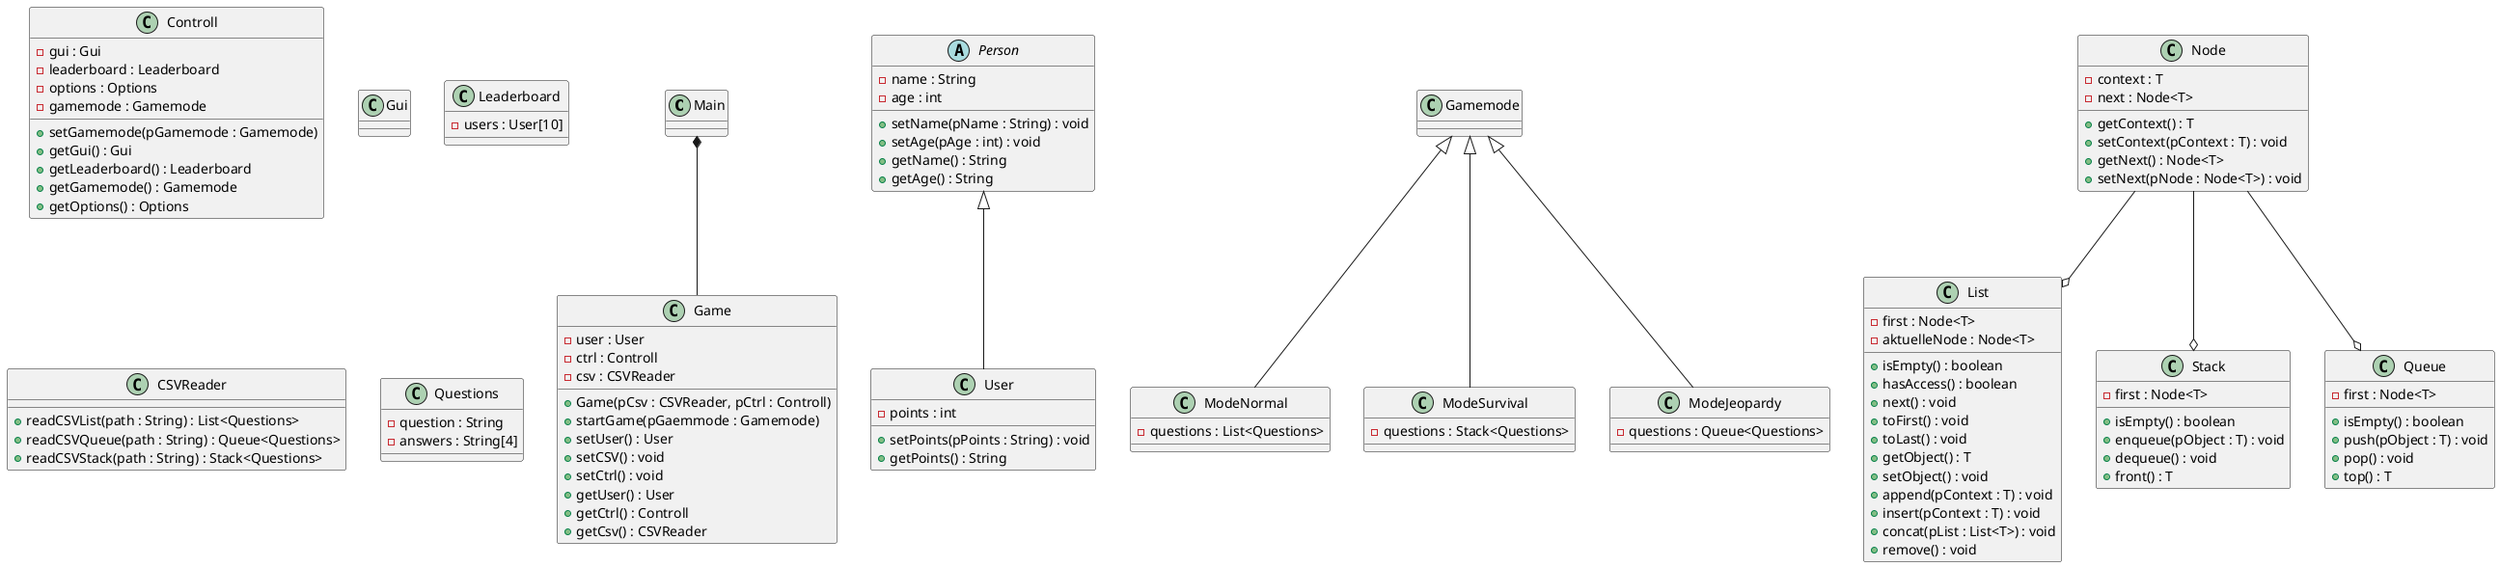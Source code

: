 @startuml
 'https://plantuml.com/class-diagram

class Main

class Game{
- user : User
- ctrl : Controll
- csv : CSVReader

+ Game(pCsv : CSVReader, pCtrl : Controll)
+ startGame(pGaemmode : Gamemode)
+ setUser() : User
+ setCSV() : void
+ setCtrl() : void
+ getUser() : User
+ getCtrl() : Controll
+ getCsv() : CSVReader
}


class Controll{

- gui : Gui
- leaderboard : Leaderboard
- options : Options
- gamemode : Gamemode

+ setGamemode(pGamemode : Gamemode)
+ getGui() : Gui
+ getLeaderboard() : Leaderboard
+ getGamemode() : Gamemode
+ getOptions() : Options
}

class User{
- points : int

+ setPoints(pPoints : String) : void
+ getPoints() : String
}

abstract class Person{
- name : String
- age : int

+ setName(pName : String) : void
+ setAge(pAge : int) : void
+ getName() : String
+ getAge() : String
}

class Gui{

}

class Leaderboard{
- users : User[10]
 }

class CSVReader{
+ readCSVList(path : String) : List<Questions>
+ readCSVQueue(path : String) : Queue<Questions>
+ readCSVStack(path : String) : Stack<Questions>

}


class Questions{
- question : String
- answers : String[4]
}


class Gamemode{

}

class ModeNormal extends Gamemode{
- questions : List<Questions>
}

class ModeSurvival extends Gamemode{
- questions : Stack<Questions>
}

class ModeJeopardy extends Gamemode{
- questions : Queue<Questions>
}

class Node{
- context : T
- next : Node<T>

+ getContext() : T
+ setContext(pContext : T) : void
+ getNext() : Node<T>
+ setNext(pNode : Node<T>) : void
}

class List{
- first : Node<T>
- aktuelleNode : Node<T>

+ isEmpty() : boolean
+ hasAccess() : boolean
+ next() : void
+ toFirst() : void
+ toLast() : void
+ getObject() : T
+ setObject() : void
+ append(pContext : T) : void
+ insert(pContext : T) : void
+ concat(pList : List<T>) : void
+ remove() : void
}

class Stack{
- first : Node<T>

+ isEmpty() : boolean
+ enqueue(pObject : T) : void
+ dequeue() : void
+ front() : T
}

class Queue{
- first : Node<T>

+ isEmpty() : boolean
+ push(pObject : T) : void
+ pop() : void
+ top() : T
}

Main *-- Game

Person <|-- User

Node --o Stack
Node --o Queue
Node --o List
@enduml